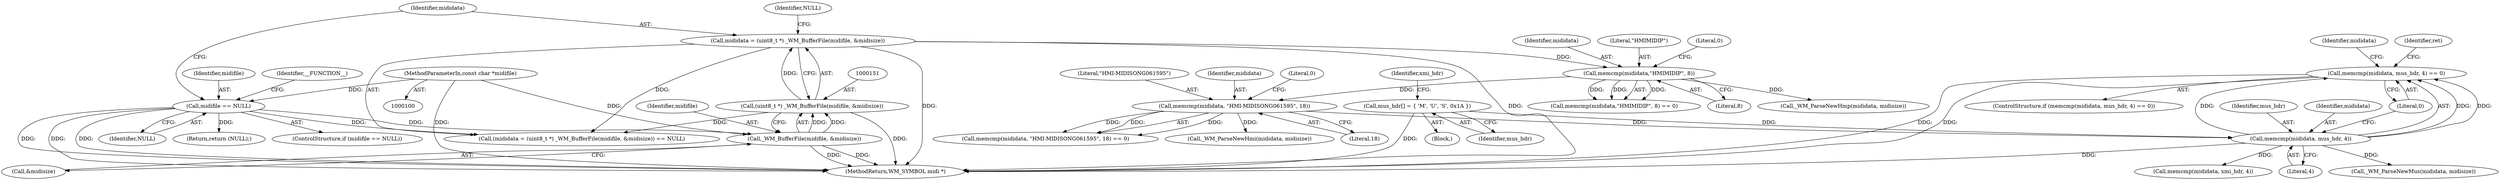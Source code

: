 digraph "0_wildmidi_814f31d8eceda8401eb812fc2e94ed143fdad0ab@API" {
"1000206" [label="(Call,memcmp(mididata, mus_hdr, 4) == 0)"];
"1000207" [label="(Call,memcmp(mididata, mus_hdr, 4))"];
"1000191" [label="(Call,memcmp(mididata, \"HMI-MIDISONG061595\", 18))"];
"1000175" [label="(Call,memcmp(mididata,\"HMIMIDIP\", 8))"];
"1000148" [label="(Call,mididata = (uint8_t *) _WM_BufferFile(midifile, &midisize))"];
"1000150" [label="(Call,(uint8_t *) _WM_BufferFile(midifile, &midisize))"];
"1000152" [label="(Call,_WM_BufferFile(midifile, &midisize))"];
"1000134" [label="(Call,midifile == NULL)"];
"1000101" [label="(MethodParameterIn,const char *midifile)"];
"1000112" [label="(Call,mus_hdr[] = { 'M', 'U', 'S', 0x1A })"];
"1000191" [label="(Call,memcmp(mididata, \"HMI-MIDISONG061595\", 18))"];
"1000210" [label="(Literal,4)"];
"1000217" [label="(Call,_WM_ParseNewMus(mididata, midisize))"];
"1000149" [label="(Identifier,mididata)"];
"1000153" [label="(Identifier,midifile)"];
"1000195" [label="(Literal,0)"];
"1000201" [label="(Call,_WM_ParseNewHmi(mididata, midisize))"];
"1000193" [label="(Literal,\"HMI-MIDISONG061595\")"];
"1000194" [label="(Literal,18)"];
"1000223" [label="(Call,memcmp(mididata, xmi_hdr, 4))"];
"1000156" [label="(Identifier,NULL)"];
"1000176" [label="(Identifier,mididata)"];
"1000177" [label="(Literal,\"HMIMIDIP\")"];
"1000150" [label="(Call,(uint8_t *) _WM_BufferFile(midifile, &midisize))"];
"1000179" [label="(Literal,0)"];
"1000136" [label="(Identifier,NULL)"];
"1000112" [label="(Call,mus_hdr[] = { 'M', 'U', 'S', 0x1A })"];
"1000224" [label="(Identifier,mididata)"];
"1000144" [label="(Return,return (NULL);)"];
"1000152" [label="(Call,_WM_BufferFile(midifile, &midisize))"];
"1000214" [label="(Identifier,ret)"];
"1000154" [label="(Call,&midisize)"];
"1000209" [label="(Identifier,mus_hdr)"];
"1000190" [label="(Call,memcmp(mididata, \"HMI-MIDISONG061595\", 18) == 0)"];
"1000205" [label="(ControlStructure,if (memcmp(mididata, mus_hdr, 4) == 0))"];
"1000207" [label="(Call,memcmp(mididata, mus_hdr, 4))"];
"1000263" [label="(MethodReturn,WM_SYMBOL midi *)"];
"1000211" [label="(Literal,0)"];
"1000192" [label="(Identifier,mididata)"];
"1000148" [label="(Call,mididata = (uint8_t *) _WM_BufferFile(midifile, &midisize))"];
"1000147" [label="(Call,(mididata = (uint8_t *) _WM_BufferFile(midifile, &midisize)) == NULL)"];
"1000178" [label="(Literal,8)"];
"1000185" [label="(Call,_WM_ParseNewHmp(mididata, midisize))"];
"1000113" [label="(Identifier,mus_hdr)"];
"1000134" [label="(Call,midifile == NULL)"];
"1000206" [label="(Call,memcmp(mididata, mus_hdr, 4) == 0)"];
"1000135" [label="(Identifier,midifile)"];
"1000208" [label="(Identifier,mididata)"];
"1000116" [label="(Identifier,xmi_hdr)"];
"1000133" [label="(ControlStructure,if (midifile == NULL))"];
"1000139" [label="(Identifier,__FUNCTION__)"];
"1000102" [label="(Block,)"];
"1000101" [label="(MethodParameterIn,const char *midifile)"];
"1000175" [label="(Call,memcmp(mididata,\"HMIMIDIP\", 8))"];
"1000174" [label="(Call,memcmp(mididata,\"HMIMIDIP\", 8) == 0)"];
"1000206" -> "1000205"  [label="AST: "];
"1000206" -> "1000211"  [label="CFG: "];
"1000207" -> "1000206"  [label="AST: "];
"1000211" -> "1000206"  [label="AST: "];
"1000214" -> "1000206"  [label="CFG: "];
"1000224" -> "1000206"  [label="CFG: "];
"1000206" -> "1000263"  [label="DDG: "];
"1000206" -> "1000263"  [label="DDG: "];
"1000207" -> "1000206"  [label="DDG: "];
"1000207" -> "1000206"  [label="DDG: "];
"1000207" -> "1000206"  [label="DDG: "];
"1000207" -> "1000210"  [label="CFG: "];
"1000208" -> "1000207"  [label="AST: "];
"1000209" -> "1000207"  [label="AST: "];
"1000210" -> "1000207"  [label="AST: "];
"1000211" -> "1000207"  [label="CFG: "];
"1000207" -> "1000263"  [label="DDG: "];
"1000191" -> "1000207"  [label="DDG: "];
"1000112" -> "1000207"  [label="DDG: "];
"1000207" -> "1000217"  [label="DDG: "];
"1000207" -> "1000223"  [label="DDG: "];
"1000191" -> "1000190"  [label="AST: "];
"1000191" -> "1000194"  [label="CFG: "];
"1000192" -> "1000191"  [label="AST: "];
"1000193" -> "1000191"  [label="AST: "];
"1000194" -> "1000191"  [label="AST: "];
"1000195" -> "1000191"  [label="CFG: "];
"1000191" -> "1000190"  [label="DDG: "];
"1000191" -> "1000190"  [label="DDG: "];
"1000191" -> "1000190"  [label="DDG: "];
"1000175" -> "1000191"  [label="DDG: "];
"1000191" -> "1000201"  [label="DDG: "];
"1000175" -> "1000174"  [label="AST: "];
"1000175" -> "1000178"  [label="CFG: "];
"1000176" -> "1000175"  [label="AST: "];
"1000177" -> "1000175"  [label="AST: "];
"1000178" -> "1000175"  [label="AST: "];
"1000179" -> "1000175"  [label="CFG: "];
"1000175" -> "1000174"  [label="DDG: "];
"1000175" -> "1000174"  [label="DDG: "];
"1000175" -> "1000174"  [label="DDG: "];
"1000148" -> "1000175"  [label="DDG: "];
"1000175" -> "1000185"  [label="DDG: "];
"1000148" -> "1000147"  [label="AST: "];
"1000148" -> "1000150"  [label="CFG: "];
"1000149" -> "1000148"  [label="AST: "];
"1000150" -> "1000148"  [label="AST: "];
"1000156" -> "1000148"  [label="CFG: "];
"1000148" -> "1000263"  [label="DDG: "];
"1000148" -> "1000263"  [label="DDG: "];
"1000148" -> "1000147"  [label="DDG: "];
"1000150" -> "1000148"  [label="DDG: "];
"1000150" -> "1000152"  [label="CFG: "];
"1000151" -> "1000150"  [label="AST: "];
"1000152" -> "1000150"  [label="AST: "];
"1000150" -> "1000263"  [label="DDG: "];
"1000150" -> "1000147"  [label="DDG: "];
"1000152" -> "1000150"  [label="DDG: "];
"1000152" -> "1000150"  [label="DDG: "];
"1000152" -> "1000154"  [label="CFG: "];
"1000153" -> "1000152"  [label="AST: "];
"1000154" -> "1000152"  [label="AST: "];
"1000152" -> "1000263"  [label="DDG: "];
"1000152" -> "1000263"  [label="DDG: "];
"1000134" -> "1000152"  [label="DDG: "];
"1000101" -> "1000152"  [label="DDG: "];
"1000134" -> "1000133"  [label="AST: "];
"1000134" -> "1000136"  [label="CFG: "];
"1000135" -> "1000134"  [label="AST: "];
"1000136" -> "1000134"  [label="AST: "];
"1000139" -> "1000134"  [label="CFG: "];
"1000149" -> "1000134"  [label="CFG: "];
"1000134" -> "1000263"  [label="DDG: "];
"1000134" -> "1000263"  [label="DDG: "];
"1000134" -> "1000263"  [label="DDG: "];
"1000101" -> "1000134"  [label="DDG: "];
"1000134" -> "1000144"  [label="DDG: "];
"1000134" -> "1000147"  [label="DDG: "];
"1000101" -> "1000100"  [label="AST: "];
"1000101" -> "1000263"  [label="DDG: "];
"1000112" -> "1000102"  [label="AST: "];
"1000112" -> "1000113"  [label="CFG: "];
"1000113" -> "1000112"  [label="AST: "];
"1000116" -> "1000112"  [label="CFG: "];
"1000112" -> "1000263"  [label="DDG: "];
}
